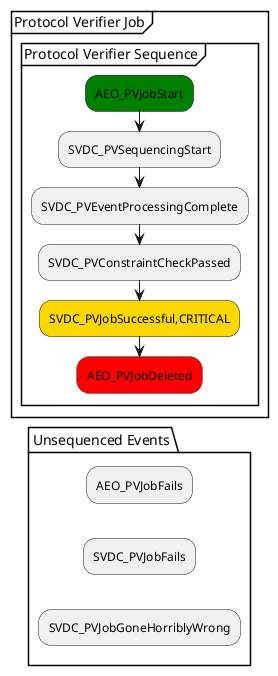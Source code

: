 @startuml
partition "Protocol Verifier Job" {
  group "Protocol Verifier Sequence"
    #green:AEO_PVJobStart;
    :SVDC_PVSequencingStart;
    :SVDC_PVEventProcessingComplete;
    :SVDC_PVConstraintCheckPassed;
    #gold:SVDC_PVJobSuccessful,CRITICAL;
    #red:AEO_PVJobDeleted;  
    detach
  end group
}
package "Unsequenced Events" {
  :AEO_PVJobFails;
  kill
  :SVDC_PVJobFails;
  kill
  :SVDC_PVJobGoneHorriblyWrong;
  kill
}
@enduml
